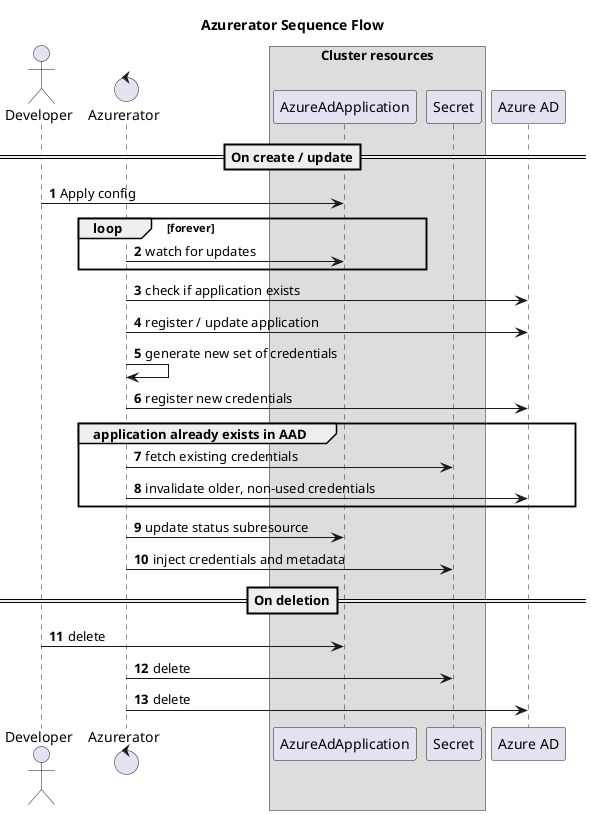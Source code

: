 @startuml component
title Azurerator Sequence Flow
skinparam maxMessageSize 300
autonumber

actor developer as "Developer"
control azurerator as "Azurerator"

box "Cluster resources"
participant AzureAdApplication
participant Secret
end box

participant azuread as "Azure AD"

==On create / update==
developer -> AzureAdApplication: Apply config

loop forever
	azurerator -> AzureAdApplication: watch for updates
end

azurerator -> azuread: check if application exists
azurerator -> azuread: register / update application
azurerator -> azurerator: generate new set of credentials
azurerator -> azuread: register new credentials

group application already exists in AAD
    azurerator -> Secret: fetch existing credentials
    azurerator -> azuread: invalidate older, non-used credentials
end

azurerator -> AzureAdApplication: update status subresource
azurerator -> Secret: inject credentials and metadata

==On deletion==
    developer -> AzureAdApplication: delete
    azurerator -> Secret: delete
    azurerator -> azuread: delete

@enduml
